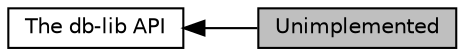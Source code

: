 digraph "Unimplemented"
{
  edge [fontname="Helvetica",fontsize="10",labelfontname="Helvetica",labelfontsize="10"];
  node [fontname="Helvetica",fontsize="10",shape=box];
  rankdir=LR;
  Node2 [label="The db-lib API",height=0.2,width=0.4,color="black", fillcolor="white", style="filled",URL="$a00547.html",tooltip="Functions callable by db-lib client programs."];
  Node1 [label="Unimplemented",height=0.2,width=0.4,color="black", fillcolor="grey75", style="filled", fontcolor="black",tooltip="Functions thus far not implemented in the FreeTDS db-lib implementation."];
  Node2->Node1 [shape=plaintext, dir="back", style="solid"];
}
